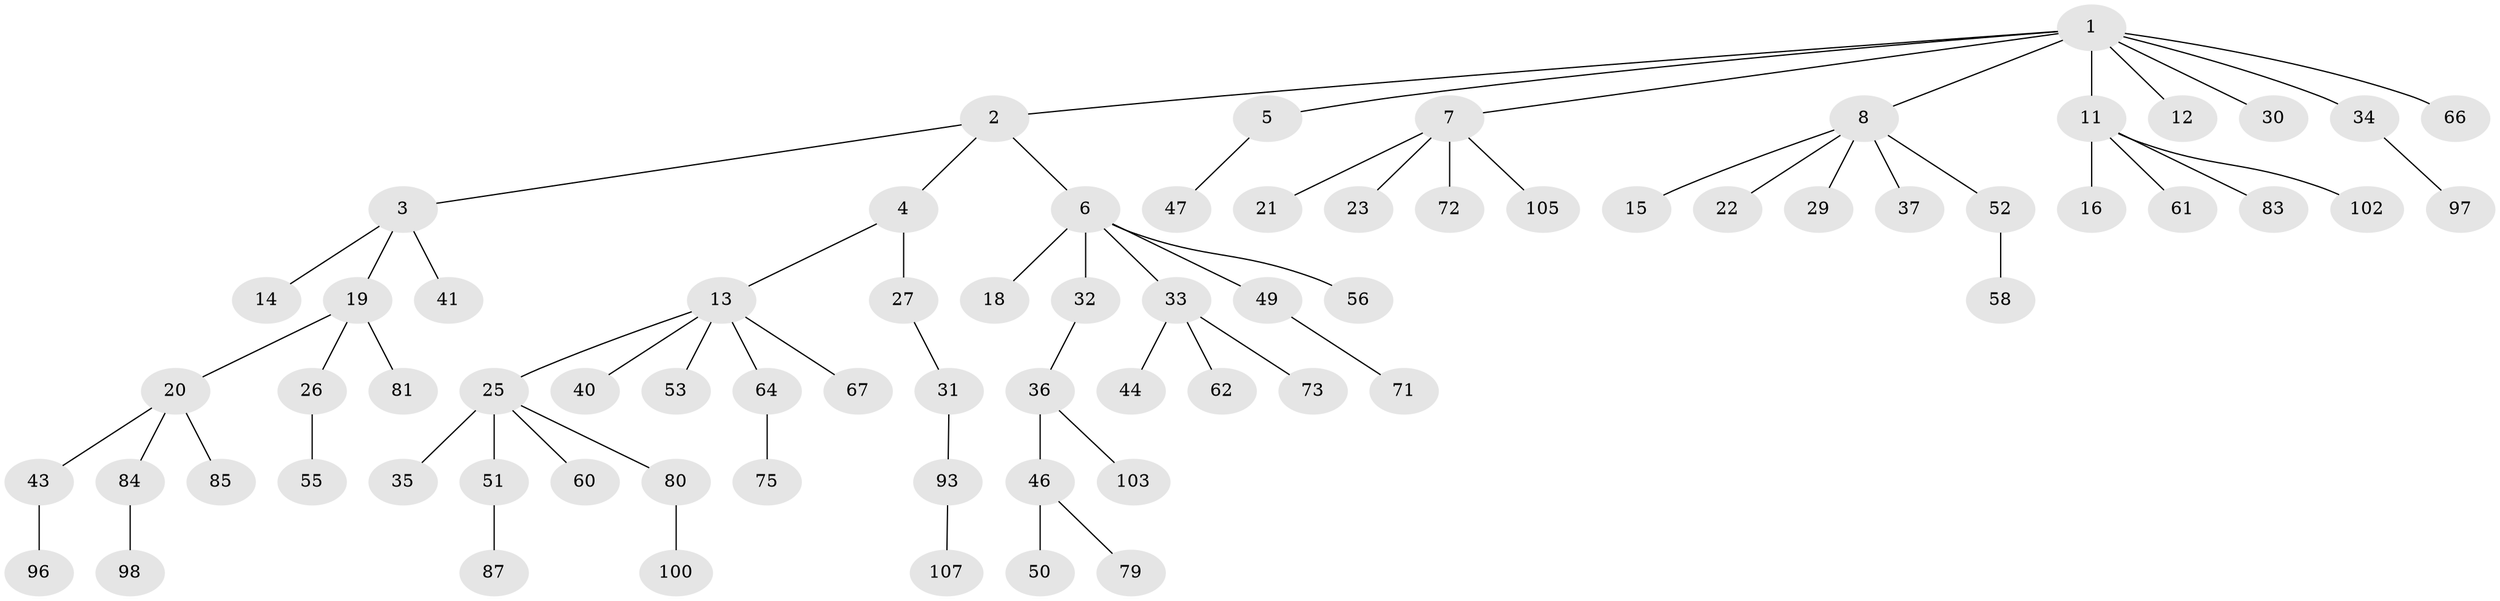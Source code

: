 // original degree distribution, {9: 0.009009009009009009, 4: 0.06306306306306306, 5: 0.02702702702702703, 2: 0.2882882882882883, 7: 0.009009009009009009, 6: 0.018018018018018018, 3: 0.09009009009009009, 1: 0.4954954954954955}
// Generated by graph-tools (version 1.1) at 2025/42/03/06/25 10:42:03]
// undirected, 72 vertices, 71 edges
graph export_dot {
graph [start="1"]
  node [color=gray90,style=filled];
  1 [super="+10"];
  2;
  3 [super="+48"];
  4 [super="+90"];
  5;
  6 [super="+65"];
  7 [super="+17"];
  8 [super="+9"];
  11 [super="+94"];
  12 [super="+38"];
  13 [super="+42"];
  14;
  15;
  16;
  18;
  19 [super="+24"];
  20 [super="+28"];
  21;
  22 [super="+70"];
  23 [super="+76"];
  25 [super="+57"];
  26 [super="+45"];
  27;
  29;
  30 [super="+89"];
  31 [super="+91"];
  32;
  33 [super="+39"];
  34 [super="+59"];
  35;
  36 [super="+82"];
  37;
  40;
  41 [super="+74"];
  43 [super="+78"];
  44 [super="+110"];
  46 [super="+92"];
  47;
  49 [super="+77"];
  50 [super="+54"];
  51;
  52 [super="+88"];
  53 [super="+68"];
  55;
  56 [super="+108"];
  58 [super="+63"];
  60 [super="+104"];
  61 [super="+95"];
  62;
  64 [super="+69"];
  66;
  67 [super="+101"];
  71;
  72;
  73;
  75;
  79 [super="+86"];
  80;
  81;
  83 [super="+99"];
  84;
  85;
  87 [super="+109"];
  93 [super="+106"];
  96;
  97 [super="+111"];
  98;
  100;
  102;
  103;
  105;
  107;
  1 -- 2;
  1 -- 5;
  1 -- 7;
  1 -- 8;
  1 -- 11;
  1 -- 12;
  1 -- 30;
  1 -- 34;
  1 -- 66;
  2 -- 3;
  2 -- 4;
  2 -- 6;
  3 -- 14;
  3 -- 19;
  3 -- 41;
  4 -- 13;
  4 -- 27;
  5 -- 47;
  6 -- 18;
  6 -- 32;
  6 -- 33;
  6 -- 49;
  6 -- 56;
  7 -- 21;
  7 -- 23;
  7 -- 72;
  7 -- 105;
  8 -- 15;
  8 -- 29;
  8 -- 52;
  8 -- 37;
  8 -- 22;
  11 -- 16;
  11 -- 61;
  11 -- 83;
  11 -- 102;
  13 -- 25;
  13 -- 40;
  13 -- 64;
  13 -- 53;
  13 -- 67;
  19 -- 20;
  19 -- 26;
  19 -- 81;
  20 -- 84;
  20 -- 43;
  20 -- 85;
  25 -- 35;
  25 -- 51;
  25 -- 80;
  25 -- 60;
  26 -- 55;
  27 -- 31;
  31 -- 93;
  32 -- 36;
  33 -- 44;
  33 -- 73;
  33 -- 62;
  34 -- 97;
  36 -- 46;
  36 -- 103;
  43 -- 96;
  46 -- 50;
  46 -- 79;
  49 -- 71;
  51 -- 87;
  52 -- 58;
  64 -- 75;
  80 -- 100;
  84 -- 98;
  93 -- 107;
}
